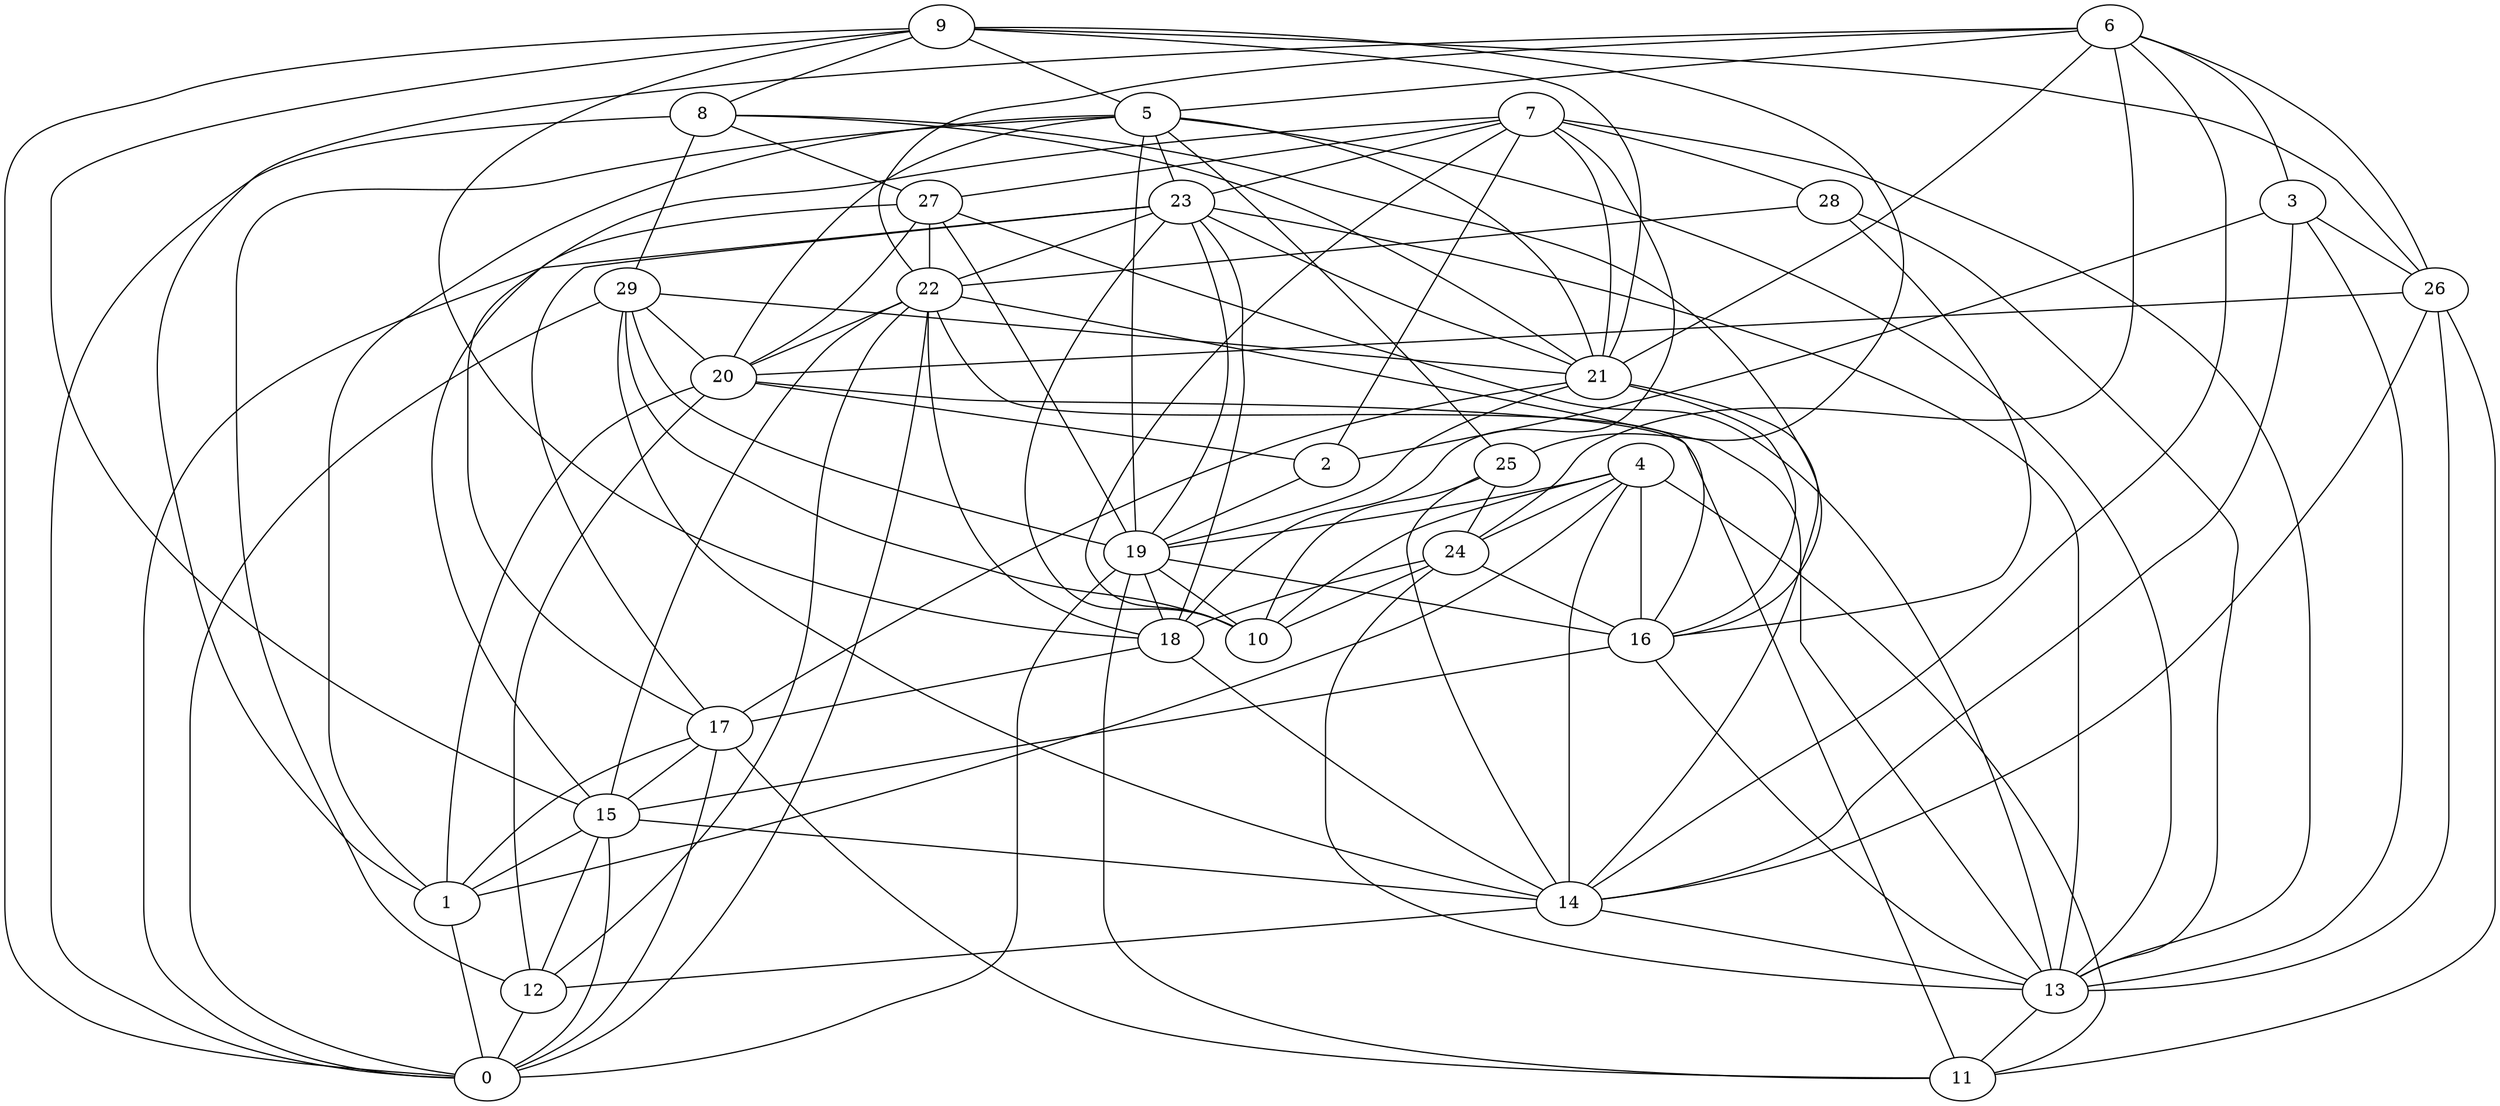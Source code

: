 digraph GG_graph {

subgraph G_graph {
edge [color = black]
"24" -> "16" [dir = none]
"24" -> "18" [dir = none]
"22" -> "12" [dir = none]
"22" -> "16" [dir = none]
"22" -> "0" [dir = none]
"22" -> "13" [dir = none]
"22" -> "18" [dir = none]
"9" -> "8" [dir = none]
"9" -> "18" [dir = none]
"9" -> "5" [dir = none]
"9" -> "26" [dir = none]
"9" -> "25" [dir = none]
"1" -> "0" [dir = none]
"15" -> "14" [dir = none]
"29" -> "21" [dir = none]
"29" -> "19" [dir = none]
"29" -> "20" [dir = none]
"19" -> "16" [dir = none]
"19" -> "0" [dir = none]
"19" -> "10" [dir = none]
"19" -> "11" [dir = none]
"28" -> "22" [dir = none]
"28" -> "13" [dir = none]
"28" -> "16" [dir = none]
"17" -> "15" [dir = none]
"17" -> "1" [dir = none]
"26" -> "13" [dir = none]
"26" -> "14" [dir = none]
"26" -> "11" [dir = none]
"27" -> "15" [dir = none]
"27" -> "19" [dir = none]
"27" -> "22" [dir = none]
"27" -> "20" [dir = none]
"27" -> "13" [dir = none]
"7" -> "10" [dir = none]
"7" -> "27" [dir = none]
"7" -> "17" [dir = none]
"7" -> "28" [dir = none]
"7" -> "21" [dir = none]
"7" -> "13" [dir = none]
"7" -> "2" [dir = none]
"4" -> "1" [dir = none]
"4" -> "24" [dir = none]
"4" -> "11" [dir = none]
"4" -> "19" [dir = none]
"4" -> "14" [dir = none]
"4" -> "16" [dir = none]
"20" -> "2" [dir = none]
"20" -> "12" [dir = none]
"18" -> "14" [dir = none]
"18" -> "17" [dir = none]
"6" -> "24" [dir = none]
"6" -> "26" [dir = none]
"6" -> "3" [dir = none]
"6" -> "1" [dir = none]
"6" -> "14" [dir = none]
"6" -> "22" [dir = none]
"3" -> "26" [dir = none]
"3" -> "2" [dir = none]
"3" -> "14" [dir = none]
"3" -> "13" [dir = none]
"16" -> "15" [dir = none]
"5" -> "20" [dir = none]
"5" -> "13" [dir = none]
"5" -> "21" [dir = none]
"5" -> "25" [dir = none]
"5" -> "23" [dir = none]
"5" -> "1" [dir = none]
"5" -> "12" [dir = none]
"5" -> "19" [dir = none]
"21" -> "17" [dir = none]
"21" -> "16" [dir = none]
"21" -> "19" [dir = none]
"21" -> "14" [dir = none]
"23" -> "22" [dir = none]
"23" -> "10" [dir = none]
"23" -> "0" [dir = none]
"23" -> "18" [dir = none]
"23" -> "19" [dir = none]
"23" -> "21" [dir = none]
"12" -> "0" [dir = none]
"25" -> "10" [dir = none]
"25" -> "24" [dir = none]
"25" -> "14" [dir = none]
"8" -> "0" [dir = none]
"8" -> "21" [dir = none]
"8" -> "16" [dir = none]
"29" -> "14" [dir = none]
"7" -> "18" [dir = none]
"22" -> "15" [dir = none]
"6" -> "5" [dir = none]
"2" -> "19" [dir = none]
"15" -> "0" [dir = none]
"24" -> "10" [dir = none]
"4" -> "10" [dir = none]
"16" -> "13" [dir = none]
"19" -> "18" [dir = none]
"8" -> "27" [dir = none]
"29" -> "10" [dir = none]
"26" -> "20" [dir = none]
"17" -> "11" [dir = none]
"17" -> "0" [dir = none]
"24" -> "13" [dir = none]
"23" -> "17" [dir = none]
"22" -> "20" [dir = none]
"9" -> "15" [dir = none]
"15" -> "1" [dir = none]
"13" -> "11" [dir = none]
"9" -> "21" [dir = none]
"14" -> "13" [dir = none]
"29" -> "0" [dir = none]
"20" -> "11" [dir = none]
"23" -> "13" [dir = none]
"15" -> "12" [dir = none]
"7" -> "23" [dir = none]
"14" -> "12" [dir = none]
"20" -> "1" [dir = none]
"9" -> "0" [dir = none]
"8" -> "29" [dir = none]
"6" -> "21" [dir = none]
}

}
